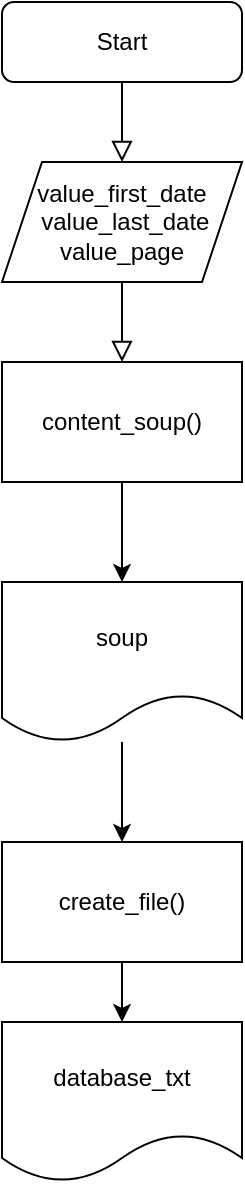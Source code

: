 <mxfile version="20.6.2" type="device"><diagram id="C5RBs43oDa-KdzZeNtuy" name="Page-1"><mxGraphModel dx="1038" dy="539" grid="1" gridSize="10" guides="1" tooltips="1" connect="1" arrows="1" fold="1" page="1" pageScale="1" pageWidth="827" pageHeight="1169" math="0" shadow="0"><root><mxCell id="WIyWlLk6GJQsqaUBKTNV-0"/><mxCell id="WIyWlLk6GJQsqaUBKTNV-1" parent="WIyWlLk6GJQsqaUBKTNV-0"/><mxCell id="WIyWlLk6GJQsqaUBKTNV-2" value="" style="rounded=0;html=1;jettySize=auto;orthogonalLoop=1;fontSize=11;endArrow=block;endFill=0;endSize=8;strokeWidth=1;shadow=0;labelBackgroundColor=none;edgeStyle=orthogonalEdgeStyle;" parent="WIyWlLk6GJQsqaUBKTNV-1" source="WIyWlLk6GJQsqaUBKTNV-3" target="v_XVkMkUV0UCUGNMae57-0" edge="1"><mxGeometry relative="1" as="geometry"><mxPoint x="120" y="150" as="targetPoint"/></mxGeometry></mxCell><mxCell id="WIyWlLk6GJQsqaUBKTNV-3" value="Start" style="rounded=1;whiteSpace=wrap;html=1;fontSize=12;glass=0;strokeWidth=1;shadow=0;" parent="WIyWlLk6GJQsqaUBKTNV-1" vertex="1"><mxGeometry x="60" y="40" width="120" height="40" as="geometry"/></mxCell><mxCell id="v_XVkMkUV0UCUGNMae57-0" value="value_first_date&lt;br&gt;&amp;nbsp;value_last_date&lt;br&gt;value_page" style="shape=parallelogram;perimeter=parallelogramPerimeter;whiteSpace=wrap;html=1;fixedSize=1;" vertex="1" parent="WIyWlLk6GJQsqaUBKTNV-1"><mxGeometry x="60" y="120" width="120" height="60" as="geometry"/></mxCell><mxCell id="v_XVkMkUV0UCUGNMae57-6" value="" style="edgeStyle=orthogonalEdgeStyle;rounded=0;orthogonalLoop=1;jettySize=auto;html=1;" edge="1" parent="WIyWlLk6GJQsqaUBKTNV-1" source="v_XVkMkUV0UCUGNMae57-1" target="v_XVkMkUV0UCUGNMae57-5"><mxGeometry relative="1" as="geometry"/></mxCell><mxCell id="v_XVkMkUV0UCUGNMae57-1" value="content_soup()" style="rounded=0;whiteSpace=wrap;html=1;" vertex="1" parent="WIyWlLk6GJQsqaUBKTNV-1"><mxGeometry x="60" y="220" width="120" height="60" as="geometry"/></mxCell><mxCell id="v_XVkMkUV0UCUGNMae57-4" value="" style="rounded=0;html=1;jettySize=auto;orthogonalLoop=1;fontSize=11;endArrow=block;endFill=0;endSize=8;strokeWidth=1;shadow=0;labelBackgroundColor=none;edgeStyle=orthogonalEdgeStyle;" edge="1" parent="WIyWlLk6GJQsqaUBKTNV-1" source="v_XVkMkUV0UCUGNMae57-0" target="v_XVkMkUV0UCUGNMae57-1"><mxGeometry relative="1" as="geometry"><mxPoint x="119.8" y="170" as="sourcePoint"/><mxPoint x="120" y="210" as="targetPoint"/></mxGeometry></mxCell><mxCell id="v_XVkMkUV0UCUGNMae57-8" value="" style="edgeStyle=orthogonalEdgeStyle;rounded=0;orthogonalLoop=1;jettySize=auto;html=1;" edge="1" parent="WIyWlLk6GJQsqaUBKTNV-1" source="v_XVkMkUV0UCUGNMae57-5" target="v_XVkMkUV0UCUGNMae57-7"><mxGeometry relative="1" as="geometry"/></mxCell><mxCell id="v_XVkMkUV0UCUGNMae57-5" value="soup" style="shape=document;whiteSpace=wrap;html=1;boundedLbl=1;" vertex="1" parent="WIyWlLk6GJQsqaUBKTNV-1"><mxGeometry x="60" y="330" width="120" height="80" as="geometry"/></mxCell><mxCell id="v_XVkMkUV0UCUGNMae57-10" value="" style="edgeStyle=orthogonalEdgeStyle;rounded=0;orthogonalLoop=1;jettySize=auto;html=1;" edge="1" parent="WIyWlLk6GJQsqaUBKTNV-1" source="v_XVkMkUV0UCUGNMae57-7" target="v_XVkMkUV0UCUGNMae57-9"><mxGeometry relative="1" as="geometry"/></mxCell><mxCell id="v_XVkMkUV0UCUGNMae57-7" value="create_file()" style="rounded=0;whiteSpace=wrap;html=1;" vertex="1" parent="WIyWlLk6GJQsqaUBKTNV-1"><mxGeometry x="60" y="460" width="120" height="60" as="geometry"/></mxCell><mxCell id="v_XVkMkUV0UCUGNMae57-9" value="database_txt" style="shape=document;whiteSpace=wrap;html=1;boundedLbl=1;" vertex="1" parent="WIyWlLk6GJQsqaUBKTNV-1"><mxGeometry x="60" y="550" width="120" height="80" as="geometry"/></mxCell></root></mxGraphModel></diagram></mxfile>